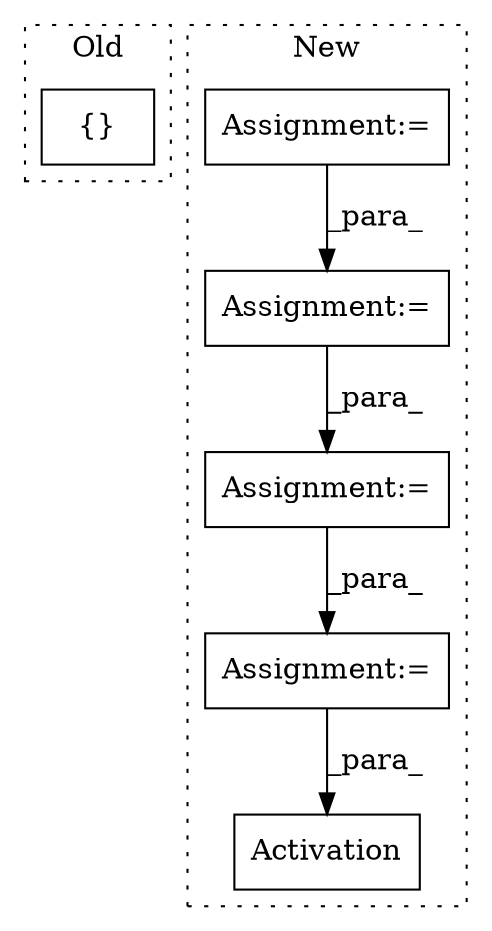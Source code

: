 digraph G {
subgraph cluster0 {
1 [label="{}" a="4" s="7071,7104" l="1,1" shape="box"];
label = "Old";
style="dotted";
}
subgraph cluster1 {
2 [label="Activation" a="32" s="7885,7902" l="11,1" shape="box"];
3 [label="Assignment:=" a="7" s="6933" l="1" shape="box"];
4 [label="Assignment:=" a="7" s="7509" l="1" shape="box"];
5 [label="Assignment:=" a="7" s="7858" l="1" shape="box"];
6 [label="Assignment:=" a="7" s="7547" l="1" shape="box"];
label = "New";
style="dotted";
}
3 -> 4 [label="_para_"];
4 -> 6 [label="_para_"];
5 -> 2 [label="_para_"];
6 -> 5 [label="_para_"];
}